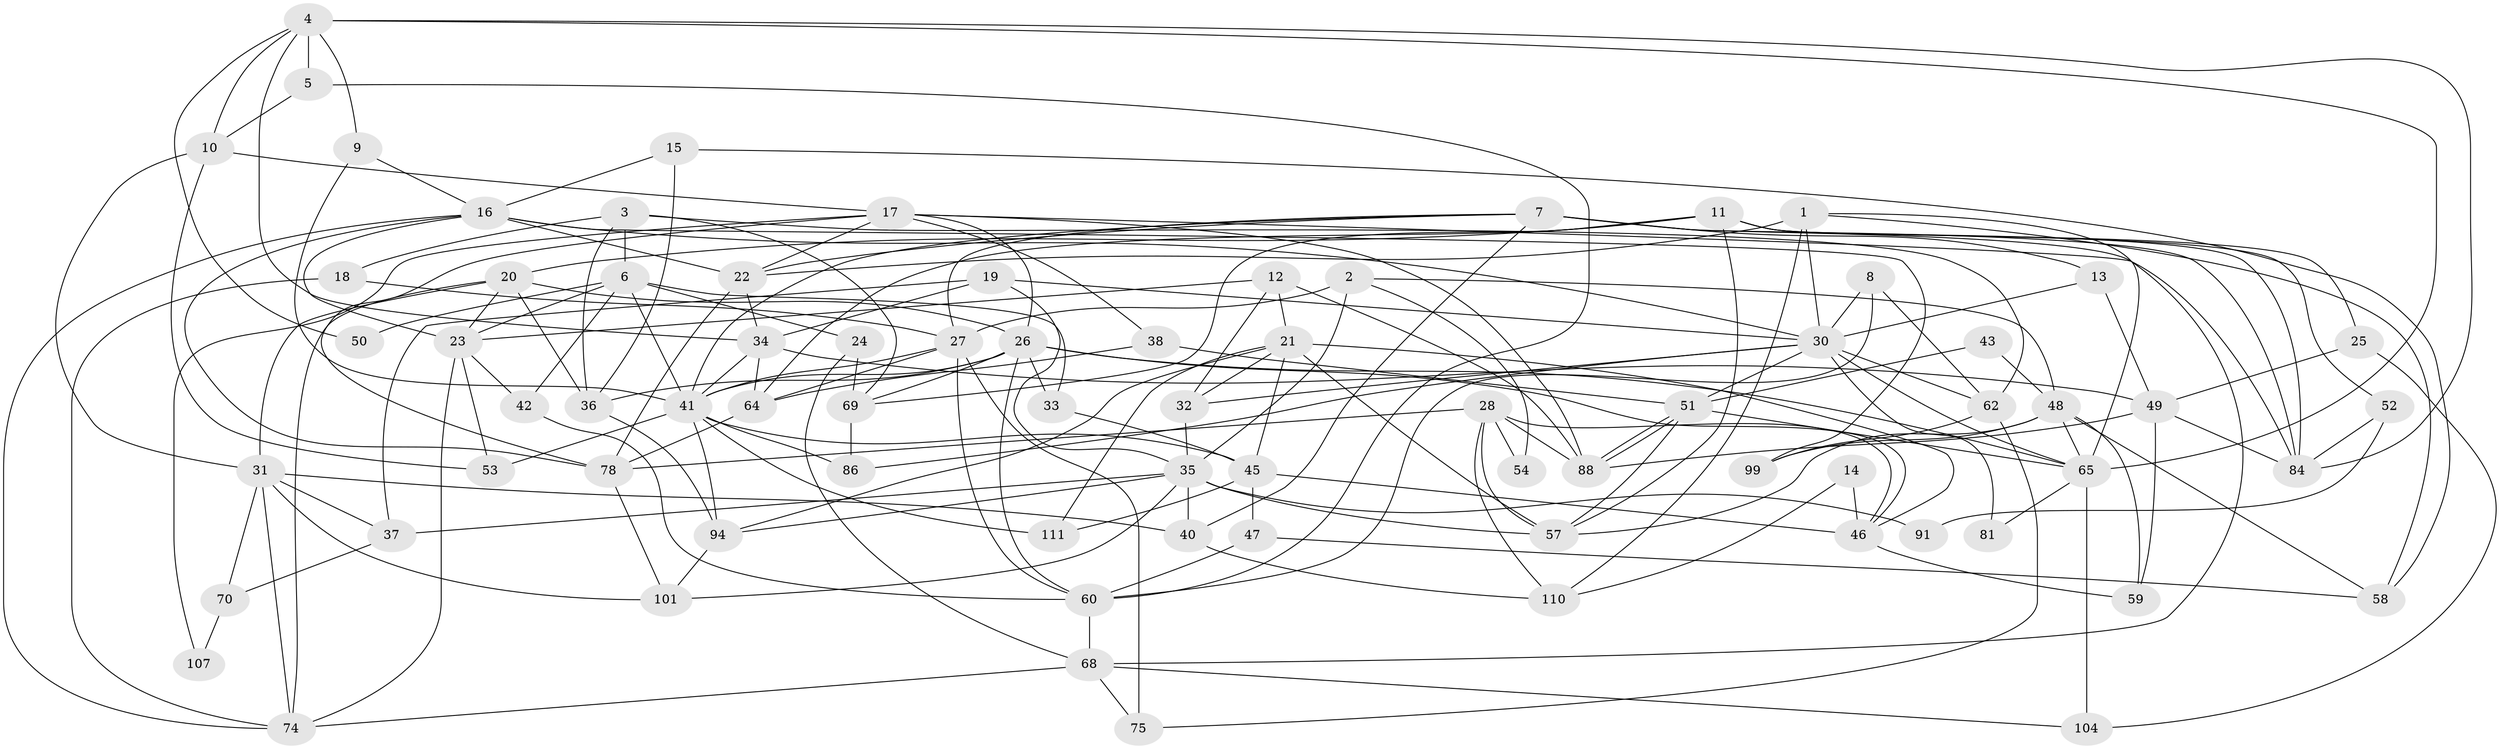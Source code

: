 // original degree distribution, {5: 0.1592920353982301, 4: 0.22123893805309736, 3: 0.3008849557522124, 6: 0.13274336283185842, 2: 0.1415929203539823, 9: 0.008849557522123894, 7: 0.02654867256637168, 8: 0.008849557522123894}
// Generated by graph-tools (version 1.1) at 2025/41/03/06/25 10:41:57]
// undirected, 76 vertices, 186 edges
graph export_dot {
graph [start="1"]
  node [color=gray90,style=filled];
  1 [super="+112"];
  2;
  3;
  4 [super="+67"];
  5;
  6 [super="+80"];
  7 [super="+108"];
  8;
  9 [super="+98"];
  10;
  11 [super="+63"];
  12 [super="+29"];
  13;
  14;
  15;
  16 [super="+39"];
  17 [super="+105"];
  18 [super="+83"];
  19;
  20 [super="+82"];
  21 [super="+79"];
  22 [super="+113"];
  23 [super="+102"];
  24;
  25 [super="+87"];
  26 [super="+77"];
  27 [super="+103"];
  28;
  30 [super="+61"];
  31 [super="+100"];
  32;
  33;
  34 [super="+76"];
  35 [super="+85"];
  36 [super="+109"];
  37 [super="+44"];
  38;
  40 [super="+93"];
  41 [super="+71"];
  42;
  43;
  45 [super="+55"];
  46 [super="+72"];
  47;
  48 [super="+96"];
  49 [super="+66"];
  50;
  51 [super="+73"];
  52;
  53 [super="+56"];
  54;
  57;
  58;
  59;
  60;
  62 [super="+97"];
  64 [super="+90"];
  65 [super="+95"];
  68 [super="+89"];
  69;
  70;
  74 [super="+92"];
  75;
  78;
  81;
  84;
  86;
  88 [super="+106"];
  91;
  94;
  99;
  101;
  104;
  107;
  110;
  111;
  1 -- 110;
  1 -- 22 [weight=2];
  1 -- 58;
  1 -- 30;
  1 -- 65;
  2 -- 35;
  2 -- 48;
  2 -- 54;
  2 -- 27;
  3 -- 36;
  3 -- 69;
  3 -- 6;
  3 -- 18;
  3 -- 62;
  4 -- 84;
  4 -- 9;
  4 -- 10;
  4 -- 65;
  4 -- 50;
  4 -- 5;
  4 -- 34;
  5 -- 60;
  5 -- 10;
  6 -- 24;
  6 -- 33;
  6 -- 50;
  6 -- 41;
  6 -- 42;
  6 -- 23;
  7 -- 40;
  7 -- 41;
  7 -- 68;
  7 -- 84;
  7 -- 13;
  7 -- 22;
  7 -- 27;
  8 -- 60;
  8 -- 30;
  8 -- 62;
  9 -- 41;
  9 -- 16;
  10 -- 17;
  10 -- 53;
  10 -- 31;
  11 -- 57;
  11 -- 20;
  11 -- 25;
  11 -- 52;
  11 -- 69;
  11 -- 64;
  11 -- 84;
  12 -- 32;
  12 -- 23;
  12 -- 88;
  12 -- 21;
  13 -- 49;
  13 -- 30;
  14 -- 110;
  14 -- 46;
  15 -- 36;
  15 -- 16;
  15 -- 58;
  16 -- 74;
  16 -- 30;
  16 -- 78;
  16 -- 23;
  16 -- 99;
  16 -- 22;
  17 -- 78;
  17 -- 107;
  17 -- 84;
  17 -- 38;
  17 -- 22;
  17 -- 26;
  17 -- 88;
  18 -- 74;
  18 -- 27;
  19 -- 34;
  19 -- 35;
  19 -- 37;
  19 -- 30;
  20 -- 74;
  20 -- 36;
  20 -- 23;
  20 -- 26;
  20 -- 31;
  21 -- 94;
  21 -- 45;
  21 -- 111;
  21 -- 32;
  21 -- 57;
  21 -- 46;
  22 -- 78;
  22 -- 34;
  23 -- 42;
  23 -- 74;
  23 -- 53;
  24 -- 69;
  24 -- 68;
  25 -- 49;
  25 -- 104;
  26 -- 60;
  26 -- 33;
  26 -- 69;
  26 -- 41;
  26 -- 46;
  26 -- 65;
  26 -- 36;
  27 -- 41;
  27 -- 60;
  27 -- 64;
  27 -- 75;
  28 -- 88;
  28 -- 78;
  28 -- 54;
  28 -- 57;
  28 -- 110;
  28 -- 46;
  30 -- 86;
  30 -- 32;
  30 -- 81;
  30 -- 51;
  30 -- 65;
  30 -- 62;
  31 -- 74;
  31 -- 70;
  31 -- 37;
  31 -- 101;
  31 -- 40;
  32 -- 35;
  33 -- 45;
  34 -- 41 [weight=2];
  34 -- 64;
  34 -- 49;
  35 -- 40;
  35 -- 101;
  35 -- 57;
  35 -- 91;
  35 -- 94;
  35 -- 37;
  36 -- 94;
  37 -- 70;
  38 -- 64;
  38 -- 51;
  40 -- 110;
  41 -- 86;
  41 -- 94;
  41 -- 53;
  41 -- 111;
  41 -- 45;
  42 -- 60;
  43 -- 51;
  43 -- 48;
  45 -- 47;
  45 -- 46;
  45 -- 111;
  46 -- 59;
  47 -- 60;
  47 -- 58;
  48 -- 58;
  48 -- 99;
  48 -- 57;
  48 -- 59 [weight=2];
  48 -- 65;
  49 -- 88;
  49 -- 59;
  49 -- 84;
  51 -- 57;
  51 -- 88;
  51 -- 88;
  51 -- 65;
  52 -- 84;
  52 -- 91;
  60 -- 68;
  62 -- 99;
  62 -- 75;
  64 -- 78;
  65 -- 81;
  65 -- 104;
  68 -- 75;
  68 -- 104;
  68 -- 74;
  69 -- 86;
  70 -- 107;
  78 -- 101;
  94 -- 101;
}
